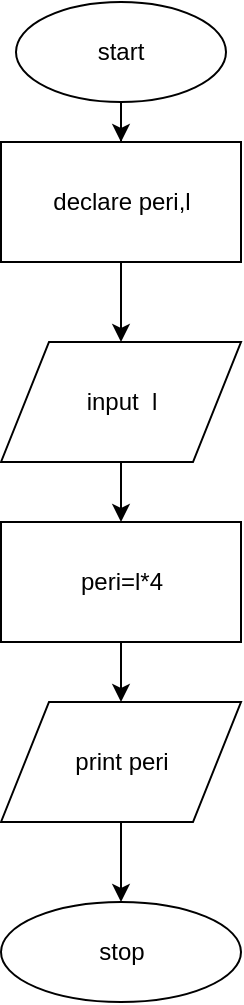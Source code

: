 <mxfile version="12.1.3" pages="1"><diagram id="SfDZ0ejXaMLmgd1xixos" name="Page-1"><mxGraphModel dx="1312" dy="362" grid="1" gridSize="10" guides="1" tooltips="1" connect="1" arrows="1" fold="1" page="1" pageScale="1" pageWidth="850" pageHeight="1100" math="0" shadow="0"><root><mxCell id="0"/><mxCell id="1" parent="0"/><mxCell id="fyTXrau6oDgrHHAhK1DO-7" value="" style="edgeStyle=orthogonalEdgeStyle;rounded=0;orthogonalLoop=1;jettySize=auto;html=1;" edge="1" parent="1" source="fyTXrau6oDgrHHAhK1DO-1" target="fyTXrau6oDgrHHAhK1DO-2"><mxGeometry relative="1" as="geometry"/></mxCell><mxCell id="fyTXrau6oDgrHHAhK1DO-1" value="start" style="ellipse;whiteSpace=wrap;html=1;" vertex="1" parent="1"><mxGeometry x="305" width="105" height="50" as="geometry"/></mxCell><mxCell id="fyTXrau6oDgrHHAhK1DO-8" value="" style="edgeStyle=orthogonalEdgeStyle;rounded=0;orthogonalLoop=1;jettySize=auto;html=1;" edge="1" parent="1" source="fyTXrau6oDgrHHAhK1DO-2" target="fyTXrau6oDgrHHAhK1DO-3"><mxGeometry relative="1" as="geometry"/></mxCell><mxCell id="fyTXrau6oDgrHHAhK1DO-2" value="declare peri,l" style="rounded=0;whiteSpace=wrap;html=1;" vertex="1" parent="1"><mxGeometry x="297.5" y="70" width="120" height="60" as="geometry"/></mxCell><mxCell id="fyTXrau6oDgrHHAhK1DO-9" value="" style="edgeStyle=orthogonalEdgeStyle;rounded=0;orthogonalLoop=1;jettySize=auto;html=1;" edge="1" parent="1" source="fyTXrau6oDgrHHAhK1DO-3" target="fyTXrau6oDgrHHAhK1DO-4"><mxGeometry relative="1" as="geometry"/></mxCell><mxCell id="fyTXrau6oDgrHHAhK1DO-3" value="input&amp;nbsp; l" style="shape=parallelogram;perimeter=parallelogramPerimeter;whiteSpace=wrap;html=1;" vertex="1" parent="1"><mxGeometry x="297.5" y="170" width="120" height="60" as="geometry"/></mxCell><mxCell id="fyTXrau6oDgrHHAhK1DO-10" value="" style="edgeStyle=orthogonalEdgeStyle;rounded=0;orthogonalLoop=1;jettySize=auto;html=1;" edge="1" parent="1" source="fyTXrau6oDgrHHAhK1DO-4" target="fyTXrau6oDgrHHAhK1DO-5"><mxGeometry relative="1" as="geometry"/></mxCell><mxCell id="fyTXrau6oDgrHHAhK1DO-4" value="peri=l*4" style="rounded=0;whiteSpace=wrap;html=1;" vertex="1" parent="1"><mxGeometry x="297.5" y="260" width="120" height="60" as="geometry"/></mxCell><mxCell id="fyTXrau6oDgrHHAhK1DO-11" value="" style="edgeStyle=orthogonalEdgeStyle;rounded=0;orthogonalLoop=1;jettySize=auto;html=1;" edge="1" parent="1" source="fyTXrau6oDgrHHAhK1DO-5" target="fyTXrau6oDgrHHAhK1DO-6"><mxGeometry relative="1" as="geometry"/></mxCell><mxCell id="fyTXrau6oDgrHHAhK1DO-5" value="print peri" style="shape=parallelogram;perimeter=parallelogramPerimeter;whiteSpace=wrap;html=1;" vertex="1" parent="1"><mxGeometry x="297.5" y="350" width="120" height="60" as="geometry"/></mxCell><mxCell id="fyTXrau6oDgrHHAhK1DO-6" value="stop" style="ellipse;whiteSpace=wrap;html=1;" vertex="1" parent="1"><mxGeometry x="297.5" y="450" width="120" height="50" as="geometry"/></mxCell></root></mxGraphModel></diagram></mxfile>